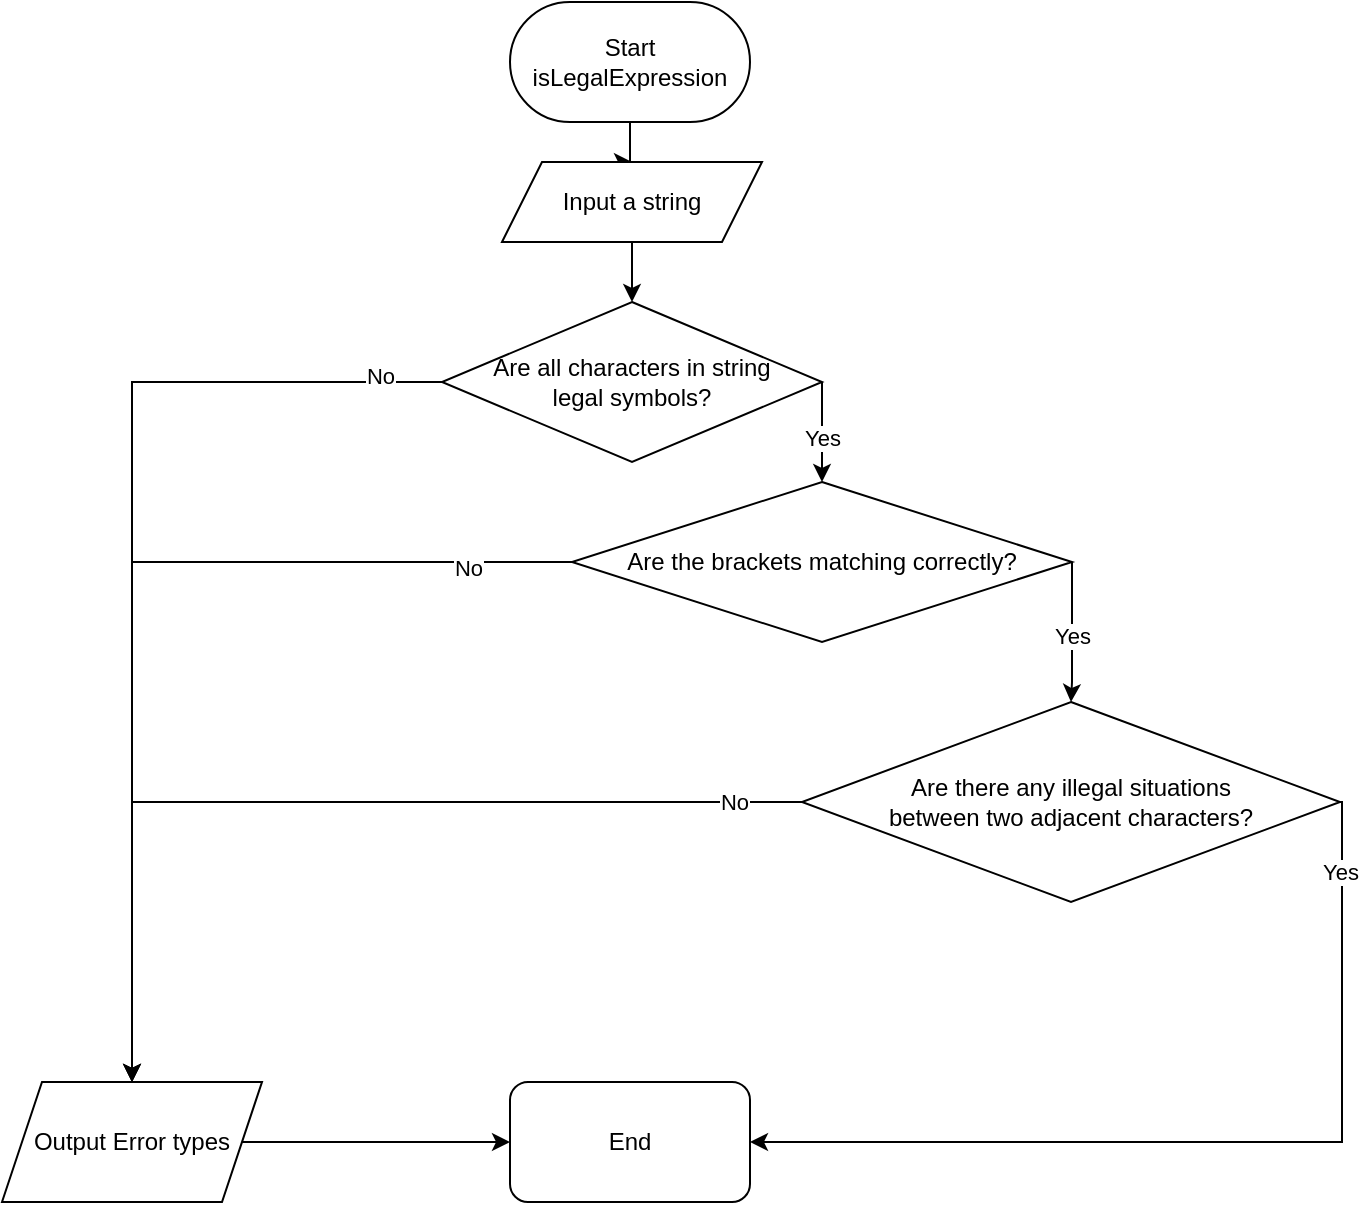 <mxfile version="22.0.0" type="github">
  <diagram name="第 1 页" id="fWb6vU2rxMPIU9BcL1lz">
    <mxGraphModel dx="986" dy="529" grid="1" gridSize="10" guides="1" tooltips="1" connect="1" arrows="1" fold="1" page="1" pageScale="1" pageWidth="827" pageHeight="1169" math="0" shadow="0">
      <root>
        <mxCell id="0" />
        <mxCell id="1" parent="0" />
        <mxCell id="W1xaSY6SLCHzcKL2KYa3-3" style="edgeStyle=orthogonalEdgeStyle;rounded=0;orthogonalLoop=1;jettySize=auto;html=1;entryX=0.5;entryY=0;entryDx=0;entryDy=0;" edge="1" parent="1" source="W1xaSY6SLCHzcKL2KYa3-1" target="W1xaSY6SLCHzcKL2KYa3-2">
          <mxGeometry relative="1" as="geometry" />
        </mxCell>
        <mxCell id="W1xaSY6SLCHzcKL2KYa3-1" value="Start isLegalExpression" style="rounded=1;whiteSpace=wrap;html=1;arcSize=50;" vertex="1" parent="1">
          <mxGeometry x="354" y="20" width="120" height="60" as="geometry" />
        </mxCell>
        <mxCell id="W1xaSY6SLCHzcKL2KYa3-11" style="edgeStyle=orthogonalEdgeStyle;rounded=0;orthogonalLoop=1;jettySize=auto;html=1;entryX=0.5;entryY=0;entryDx=0;entryDy=0;" edge="1" parent="1" source="W1xaSY6SLCHzcKL2KYa3-2" target="W1xaSY6SLCHzcKL2KYa3-4">
          <mxGeometry relative="1" as="geometry" />
        </mxCell>
        <mxCell id="W1xaSY6SLCHzcKL2KYa3-2" value="Input a string" style="shape=parallelogram;perimeter=parallelogramPerimeter;whiteSpace=wrap;html=1;fixedSize=1;" vertex="1" parent="1">
          <mxGeometry x="350" y="100" width="130" height="40" as="geometry" />
        </mxCell>
        <mxCell id="W1xaSY6SLCHzcKL2KYa3-19" style="edgeStyle=orthogonalEdgeStyle;rounded=0;orthogonalLoop=1;jettySize=auto;html=1;entryX=0.5;entryY=0;entryDx=0;entryDy=0;" edge="1" parent="1" source="W1xaSY6SLCHzcKL2KYa3-4" target="W1xaSY6SLCHzcKL2KYa3-17">
          <mxGeometry relative="1" as="geometry" />
        </mxCell>
        <mxCell id="W1xaSY6SLCHzcKL2KYa3-22" value="No" style="edgeLabel;html=1;align=center;verticalAlign=middle;resizable=0;points=[];" vertex="1" connectable="0" parent="W1xaSY6SLCHzcKL2KYa3-19">
          <mxGeometry x="-0.875" y="-3" relative="1" as="geometry">
            <mxPoint as="offset" />
          </mxGeometry>
        </mxCell>
        <mxCell id="W1xaSY6SLCHzcKL2KYa3-4" value="Are all characters in string&lt;br&gt;legal symbols?" style="rhombus;whiteSpace=wrap;html=1;" vertex="1" parent="1">
          <mxGeometry x="320" y="170" width="190" height="80" as="geometry" />
        </mxCell>
        <mxCell id="W1xaSY6SLCHzcKL2KYa3-14" style="edgeStyle=orthogonalEdgeStyle;rounded=0;orthogonalLoop=1;jettySize=auto;html=1;entryX=0.5;entryY=0;entryDx=0;entryDy=0;exitX=1;exitY=0.5;exitDx=0;exitDy=0;" edge="1" parent="1" source="W1xaSY6SLCHzcKL2KYa3-6" target="W1xaSY6SLCHzcKL2KYa3-8">
          <mxGeometry relative="1" as="geometry">
            <Array as="points">
              <mxPoint x="635" y="360" />
              <mxPoint x="635" y="360" />
            </Array>
          </mxGeometry>
        </mxCell>
        <mxCell id="W1xaSY6SLCHzcKL2KYa3-15" value="Yes" style="edgeLabel;html=1;align=center;verticalAlign=middle;resizable=0;points=[];" vertex="1" connectable="0" parent="W1xaSY6SLCHzcKL2KYa3-14">
          <mxGeometry x="0.031" relative="1" as="geometry">
            <mxPoint as="offset" />
          </mxGeometry>
        </mxCell>
        <mxCell id="W1xaSY6SLCHzcKL2KYa3-20" style="edgeStyle=orthogonalEdgeStyle;rounded=0;orthogonalLoop=1;jettySize=auto;html=1;entryX=0.5;entryY=0;entryDx=0;entryDy=0;" edge="1" parent="1" source="W1xaSY6SLCHzcKL2KYa3-6" target="W1xaSY6SLCHzcKL2KYa3-17">
          <mxGeometry relative="1" as="geometry" />
        </mxCell>
        <mxCell id="W1xaSY6SLCHzcKL2KYa3-23" value="No" style="edgeLabel;html=1;align=center;verticalAlign=middle;resizable=0;points=[];" vertex="1" connectable="0" parent="W1xaSY6SLCHzcKL2KYa3-20">
          <mxGeometry x="-0.781" y="3" relative="1" as="geometry">
            <mxPoint as="offset" />
          </mxGeometry>
        </mxCell>
        <mxCell id="W1xaSY6SLCHzcKL2KYa3-6" value="Are the brackets matching correctly?" style="rhombus;whiteSpace=wrap;html=1;" vertex="1" parent="1">
          <mxGeometry x="385" y="260" width="250" height="80" as="geometry" />
        </mxCell>
        <mxCell id="W1xaSY6SLCHzcKL2KYa3-21" style="edgeStyle=orthogonalEdgeStyle;rounded=0;orthogonalLoop=1;jettySize=auto;html=1;entryX=0.5;entryY=0;entryDx=0;entryDy=0;" edge="1" parent="1" source="W1xaSY6SLCHzcKL2KYa3-8" target="W1xaSY6SLCHzcKL2KYa3-17">
          <mxGeometry relative="1" as="geometry" />
        </mxCell>
        <mxCell id="W1xaSY6SLCHzcKL2KYa3-24" value="No" style="edgeLabel;html=1;align=center;verticalAlign=middle;resizable=0;points=[];" vertex="1" connectable="0" parent="W1xaSY6SLCHzcKL2KYa3-21">
          <mxGeometry x="-0.856" y="-1" relative="1" as="geometry">
            <mxPoint y="1" as="offset" />
          </mxGeometry>
        </mxCell>
        <mxCell id="W1xaSY6SLCHzcKL2KYa3-25" style="edgeStyle=orthogonalEdgeStyle;rounded=0;orthogonalLoop=1;jettySize=auto;html=1;entryX=1;entryY=0.5;entryDx=0;entryDy=0;" edge="1" parent="1" source="W1xaSY6SLCHzcKL2KYa3-8" target="W1xaSY6SLCHzcKL2KYa3-16">
          <mxGeometry relative="1" as="geometry">
            <Array as="points">
              <mxPoint x="770" y="420" />
              <mxPoint x="770" y="590" />
            </Array>
          </mxGeometry>
        </mxCell>
        <mxCell id="W1xaSY6SLCHzcKL2KYa3-26" value="Yes" style="edgeLabel;html=1;align=center;verticalAlign=middle;resizable=0;points=[];" vertex="1" connectable="0" parent="W1xaSY6SLCHzcKL2KYa3-25">
          <mxGeometry x="-0.847" y="-1" relative="1" as="geometry">
            <mxPoint as="offset" />
          </mxGeometry>
        </mxCell>
        <mxCell id="W1xaSY6SLCHzcKL2KYa3-8" value="Are there any illegal situations&lt;br&gt;between two adjacent characters?" style="rhombus;whiteSpace=wrap;html=1;" vertex="1" parent="1">
          <mxGeometry x="500" y="370" width="269" height="100" as="geometry" />
        </mxCell>
        <mxCell id="W1xaSY6SLCHzcKL2KYa3-12" style="edgeStyle=orthogonalEdgeStyle;rounded=0;orthogonalLoop=1;jettySize=auto;html=1;entryX=0.5;entryY=0;entryDx=0;entryDy=0;exitX=1;exitY=0.5;exitDx=0;exitDy=0;" edge="1" parent="1" source="W1xaSY6SLCHzcKL2KYa3-4" target="W1xaSY6SLCHzcKL2KYa3-6">
          <mxGeometry relative="1" as="geometry">
            <Array as="points">
              <mxPoint x="510" y="240" />
              <mxPoint x="510" y="240" />
            </Array>
          </mxGeometry>
        </mxCell>
        <mxCell id="W1xaSY6SLCHzcKL2KYa3-13" value="Yes" style="edgeLabel;html=1;align=center;verticalAlign=middle;resizable=0;points=[];" vertex="1" connectable="0" parent="W1xaSY6SLCHzcKL2KYa3-12">
          <mxGeometry x="0.093" relative="1" as="geometry">
            <mxPoint as="offset" />
          </mxGeometry>
        </mxCell>
        <mxCell id="W1xaSY6SLCHzcKL2KYa3-16" value="End" style="rounded=1;whiteSpace=wrap;html=1;" vertex="1" parent="1">
          <mxGeometry x="354" y="560" width="120" height="60" as="geometry" />
        </mxCell>
        <mxCell id="W1xaSY6SLCHzcKL2KYa3-18" style="edgeStyle=orthogonalEdgeStyle;rounded=0;orthogonalLoop=1;jettySize=auto;html=1;entryX=0;entryY=0.5;entryDx=0;entryDy=0;" edge="1" parent="1" source="W1xaSY6SLCHzcKL2KYa3-17" target="W1xaSY6SLCHzcKL2KYa3-16">
          <mxGeometry relative="1" as="geometry" />
        </mxCell>
        <mxCell id="W1xaSY6SLCHzcKL2KYa3-17" value="Output Error types" style="shape=parallelogram;perimeter=parallelogramPerimeter;whiteSpace=wrap;html=1;fixedSize=1;" vertex="1" parent="1">
          <mxGeometry x="100" y="560" width="130" height="60" as="geometry" />
        </mxCell>
      </root>
    </mxGraphModel>
  </diagram>
</mxfile>
